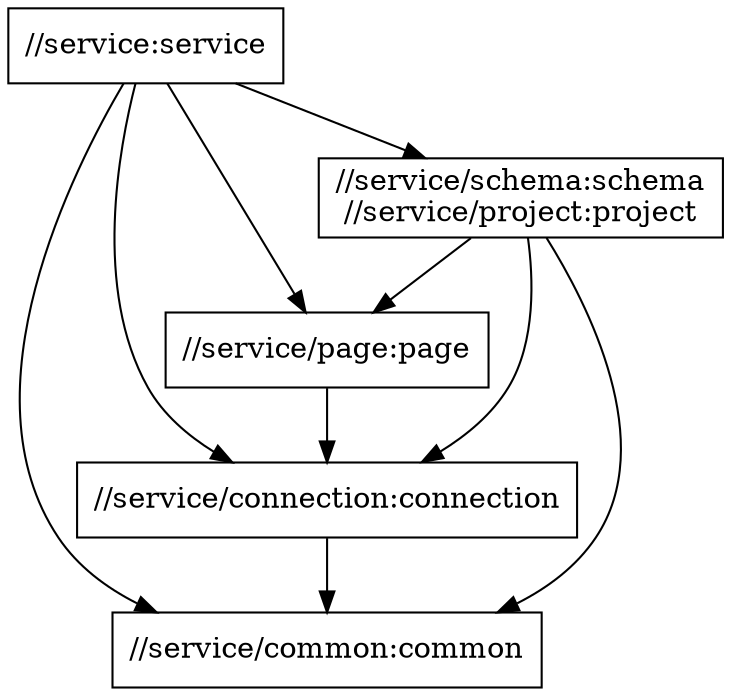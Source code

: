 digraph mygraph {
  node [shape=box];
  "//service:service"
  "//service:service" -> "//service/common:common"
  "//service:service" -> "//service/connection:connection"
  "//service:service" -> "//service/page:page"
  "//service:service" -> "//service/schema:schema\n//service/project:project"
  "//service/schema:schema\n//service/project:project"
  "//service/schema:schema\n//service/project:project" -> "//service/common:common"
  "//service/schema:schema\n//service/project:project" -> "//service/connection:connection"
  "//service/schema:schema\n//service/project:project" -> "//service/page:page"
  "//service/page:page"
  "//service/page:page" -> "//service/connection:connection"
  "//service/connection:connection"
  "//service/connection:connection" -> "//service/common:common"
  "//service/common:common"
}
